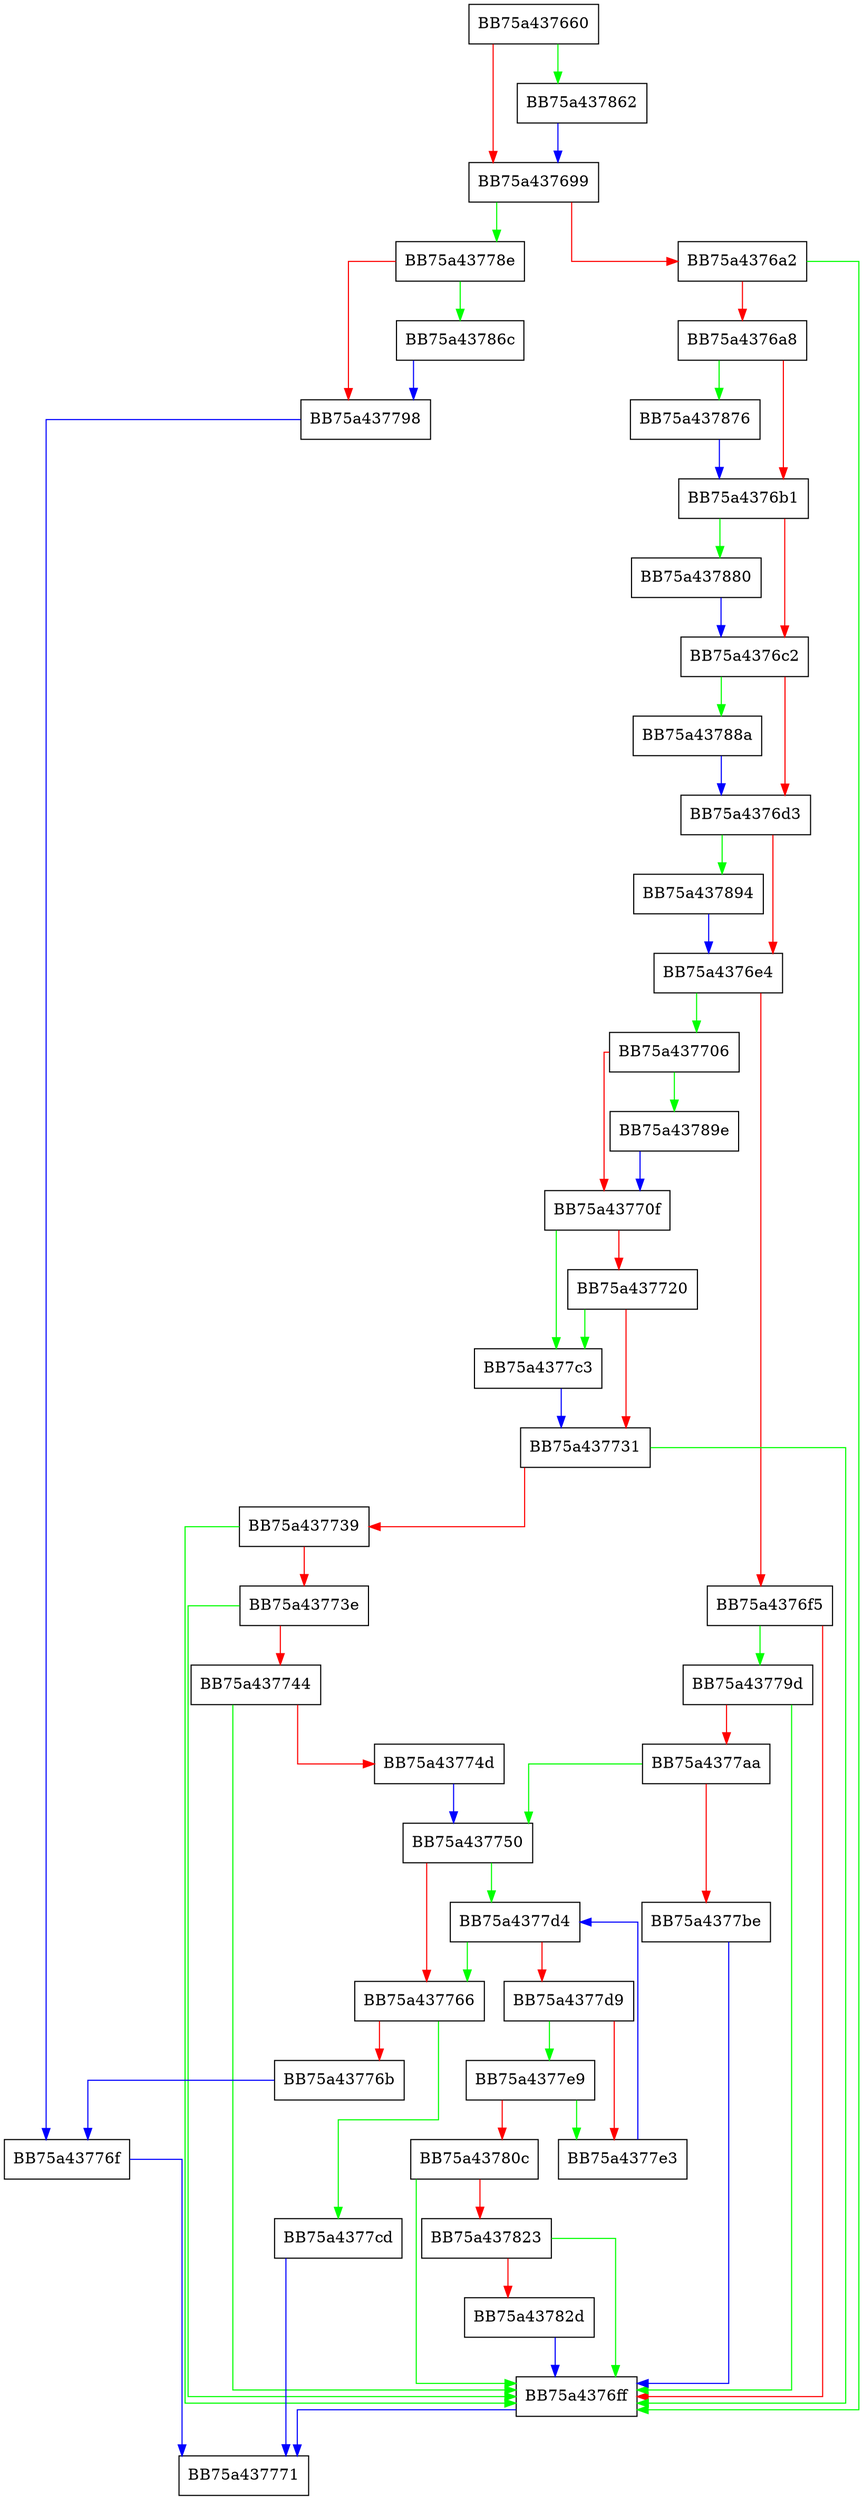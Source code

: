 digraph ExtractorAsGuid {
  node [shape="box"];
  graph [splines=ortho];
  BB75a437660 -> BB75a437862 [color="green"];
  BB75a437660 -> BB75a437699 [color="red"];
  BB75a437699 -> BB75a43778e [color="green"];
  BB75a437699 -> BB75a4376a2 [color="red"];
  BB75a4376a2 -> BB75a4376ff [color="green"];
  BB75a4376a2 -> BB75a4376a8 [color="red"];
  BB75a4376a8 -> BB75a437876 [color="green"];
  BB75a4376a8 -> BB75a4376b1 [color="red"];
  BB75a4376b1 -> BB75a437880 [color="green"];
  BB75a4376b1 -> BB75a4376c2 [color="red"];
  BB75a4376c2 -> BB75a43788a [color="green"];
  BB75a4376c2 -> BB75a4376d3 [color="red"];
  BB75a4376d3 -> BB75a437894 [color="green"];
  BB75a4376d3 -> BB75a4376e4 [color="red"];
  BB75a4376e4 -> BB75a437706 [color="green"];
  BB75a4376e4 -> BB75a4376f5 [color="red"];
  BB75a4376f5 -> BB75a43779d [color="green"];
  BB75a4376f5 -> BB75a4376ff [color="red"];
  BB75a4376ff -> BB75a437771 [color="blue"];
  BB75a437706 -> BB75a43789e [color="green"];
  BB75a437706 -> BB75a43770f [color="red"];
  BB75a43770f -> BB75a4377c3 [color="green"];
  BB75a43770f -> BB75a437720 [color="red"];
  BB75a437720 -> BB75a4377c3 [color="green"];
  BB75a437720 -> BB75a437731 [color="red"];
  BB75a437731 -> BB75a4376ff [color="green"];
  BB75a437731 -> BB75a437739 [color="red"];
  BB75a437739 -> BB75a4376ff [color="green"];
  BB75a437739 -> BB75a43773e [color="red"];
  BB75a43773e -> BB75a4376ff [color="green"];
  BB75a43773e -> BB75a437744 [color="red"];
  BB75a437744 -> BB75a4376ff [color="green"];
  BB75a437744 -> BB75a43774d [color="red"];
  BB75a43774d -> BB75a437750 [color="blue"];
  BB75a437750 -> BB75a4377d4 [color="green"];
  BB75a437750 -> BB75a437766 [color="red"];
  BB75a437766 -> BB75a4377cd [color="green"];
  BB75a437766 -> BB75a43776b [color="red"];
  BB75a43776b -> BB75a43776f [color="blue"];
  BB75a43776f -> BB75a437771 [color="blue"];
  BB75a43778e -> BB75a43786c [color="green"];
  BB75a43778e -> BB75a437798 [color="red"];
  BB75a437798 -> BB75a43776f [color="blue"];
  BB75a43779d -> BB75a4376ff [color="green"];
  BB75a43779d -> BB75a4377aa [color="red"];
  BB75a4377aa -> BB75a437750 [color="green"];
  BB75a4377aa -> BB75a4377be [color="red"];
  BB75a4377be -> BB75a4376ff [color="blue"];
  BB75a4377c3 -> BB75a437731 [color="blue"];
  BB75a4377cd -> BB75a437771 [color="blue"];
  BB75a4377d4 -> BB75a437766 [color="green"];
  BB75a4377d4 -> BB75a4377d9 [color="red"];
  BB75a4377d9 -> BB75a4377e9 [color="green"];
  BB75a4377d9 -> BB75a4377e3 [color="red"];
  BB75a4377e3 -> BB75a4377d4 [color="blue"];
  BB75a4377e9 -> BB75a4377e3 [color="green"];
  BB75a4377e9 -> BB75a43780c [color="red"];
  BB75a43780c -> BB75a4376ff [color="green"];
  BB75a43780c -> BB75a437823 [color="red"];
  BB75a437823 -> BB75a4376ff [color="green"];
  BB75a437823 -> BB75a43782d [color="red"];
  BB75a43782d -> BB75a4376ff [color="blue"];
  BB75a437862 -> BB75a437699 [color="blue"];
  BB75a43786c -> BB75a437798 [color="blue"];
  BB75a437876 -> BB75a4376b1 [color="blue"];
  BB75a437880 -> BB75a4376c2 [color="blue"];
  BB75a43788a -> BB75a4376d3 [color="blue"];
  BB75a437894 -> BB75a4376e4 [color="blue"];
  BB75a43789e -> BB75a43770f [color="blue"];
}